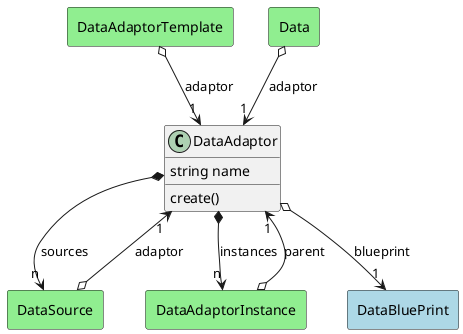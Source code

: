 @startuml

class "DataAdaptor" as Model {
 string name

 create()
 
}

rectangle "DataBluePrint" as DataBluePrint #lightblue {
}

Model o--> "1" DataBluePrint : blueprint


rectangle "DataSource" as DataSource #lightblue {
}

Model *--> "n" DataSource : sources


rectangle "DataAdaptorInstance" as DataAdaptorInstance #lightblue {
}

Model *--> "n" DataAdaptorInstance : instances




    rectangle "DataAdaptorInstance" as DataAdaptorInstance #lightgreen {
    }
    
        DataAdaptorInstance   o--> "1" Model : "parent"
    
    rectangle "DataAdaptorTemplate" as DataAdaptorTemplate #lightgreen {
    }
    
        DataAdaptorTemplate   o--> "1" Model : "adaptor"
    
    rectangle "DataSource" as DataSource #lightgreen {
    }
    
        DataSource   o--> "1" Model : "adaptor"
    
    rectangle "Data" as Data #lightgreen {
    }
    
        Data   o--> "1" Model : "adaptor"
    

@enduml
